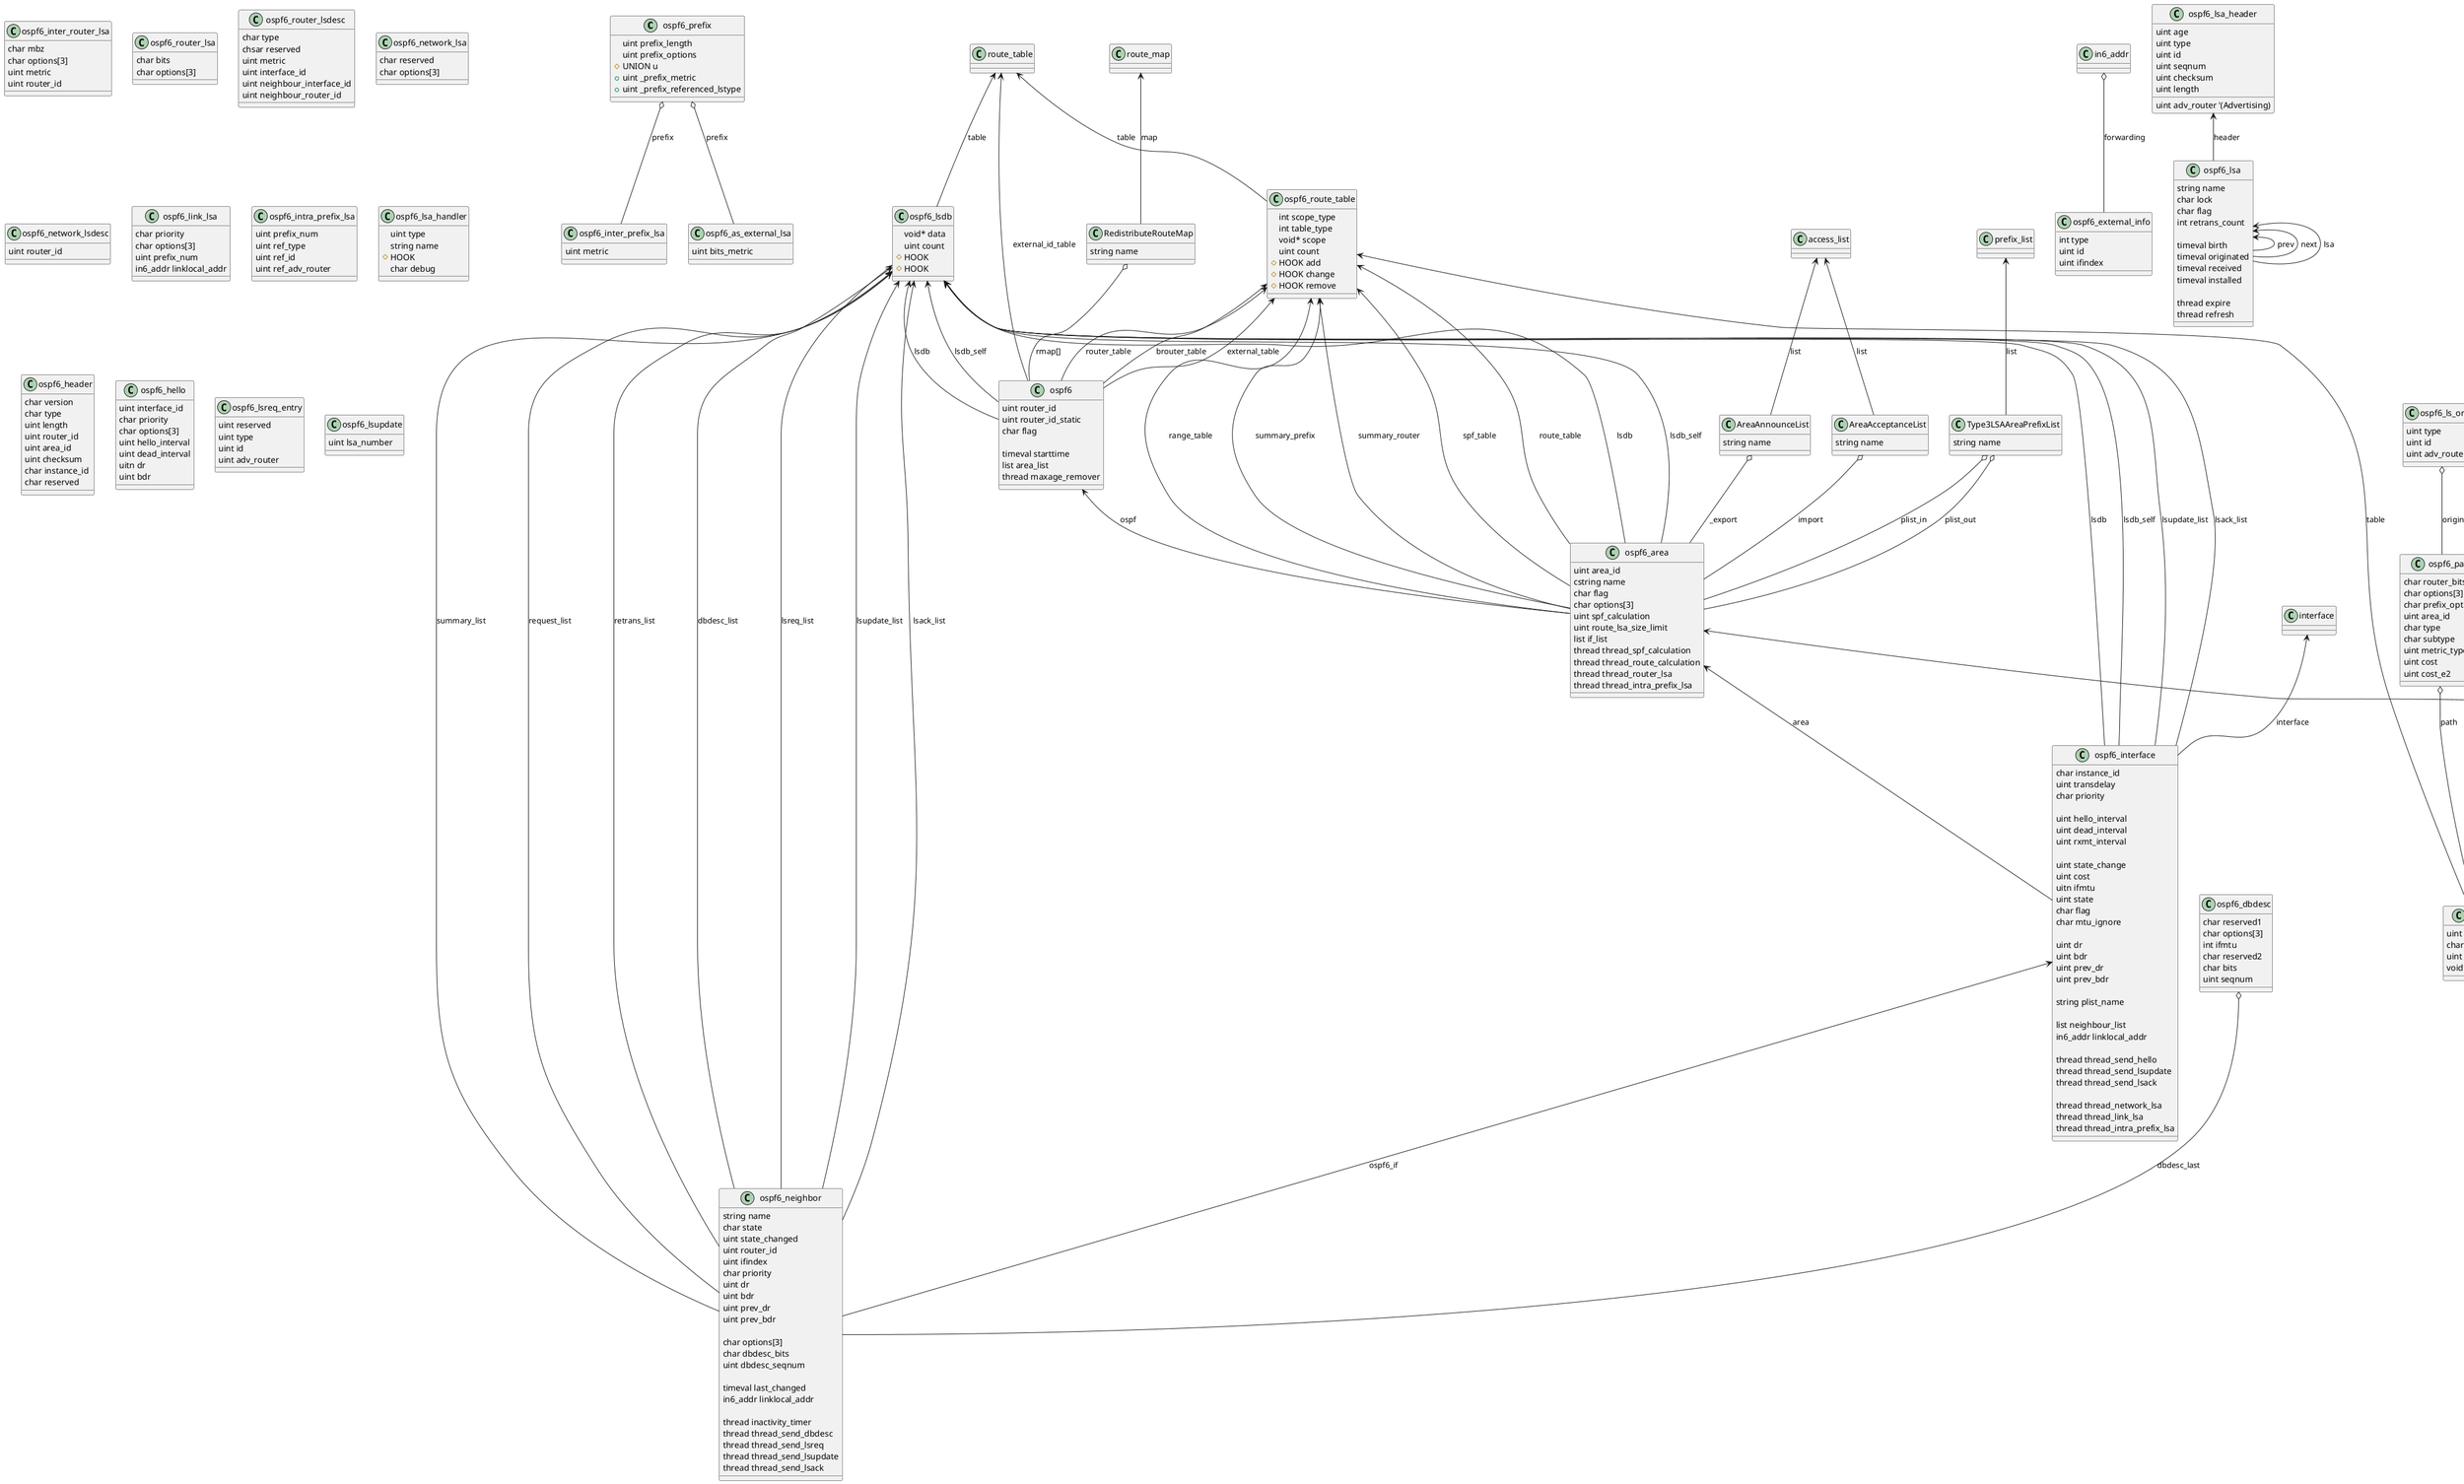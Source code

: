 @startuml

/' 
   ## Note to self
   ## <-- Implies that a pointer is being used 
   ## o-- Imples that no pointer is used

  ## C style class names are real structs out there in the wild	
  ## Java style class names are inline structs 
'/ 



' ### OSPF6_ABR (Area Border Router) ###


ospf6_prefix o-- ospf6_inter_prefix_lsa : prefix


class ospf6_inter_prefix_lsa {
	uint metric
}

class ospf6_inter_router_lsa {
	char mbz 
	char options[3]
	uint metric
	uint router_id
}




' ### OSPF6_AREA ###

ospf6 <-- ospf6_area : ospf

ospf6_route_table <-- ospf6_area : range_table
ospf6_route_table <-- ospf6_area : summary_prefix
ospf6_route_table <-- ospf6_area : summary_router

ospf6_lsdb <-- ospf6_area : lsdb
ospf6_lsdb <-- ospf6_area : lsdb_self

ospf6_route_table <-- ospf6_area : spf_table
ospf6_route_table <-- ospf6_area : route_table

AreaAnnounceList o-- ospf6_area : _export 
AreaAcceptanceList o-- ospf6_area : import 
Type3LSAAreaPrefixList o-- ospf6_area : plist_in
Type3LSAAreaPrefixList o-- ospf6_area : plist_out

access_list <-- AreaAcceptanceList : list
access_list <-- AreaAnnounceList : list
prefix_list <-- Type3LSAAreaPrefixList : list


class ospf6_area {
	uint area_id
	cstring name
	char flag
	char options[3]
	uint spf_calculation
	uint route_lsa_size_limit
	list if_list
	thread thread_spf_calculation
	thread thread_route_calculation
	thread thread_router_lsa
	thread thread_intra_prefix_lsa

}

class AreaAnnounceList {
	string name
}

class AreaAcceptanceList {
	string name
}

class Type3LSAAreaPrefixList {
	string name 
}


' ### OSPF_ASBR_H (Autonomous System Boundary Router) ###

in6_addr o-- ospf6_external_info : forwarding
ospf6_prefix o-- ospf6_as_external_lsa : prefix

class ospf6_external_info {
	int type 
	uint id
	uint ifindex
}

class ospf6_as_external_lsa {
	uint bits_metric 
}


' ### OSPF6_INTERFACE

interface <-- ospf6_interface : interface
ospf6_area <-- ospf6_interface : area

ospf6_lsdb <-- ospf6_interface : lsdb
ospf6_lsdb <-- ospf6_interface : lsdb_self
ospf6_lsdb <-- ospf6_interface : lsupdate_list
ospf6_lsdb <-- ospf6_interface : lsack_list




class ospf6_interface {
	char instance_id
	uint transdelay
	char priority

	uint hello_interval 
	uint dead_interval
	uint rxmt_interval

	uint state_change
	uint cost
	uitn ifmtu
	uint state
	char flag
	char mtu_ignore

	uint dr
	uint bdr
	uint prev_dr
	uint prev_bdr

	string plist_name

	list neighbour_list
	in6_addr linklocal_addr

	thread thread_send_hello
	thread thread_send_lsupdate
	thread thread_send_lsack

	thread thread_network_lsa
	thread thread_link_lsa
	thread thread_intra_prefix_lsa 
}



' ### OSPF6_INTRA ###


class ospf6_router_lsa {
	char bits
	char options[3]
}

class ospf6_router_lsdesc {
	char type
	chsar reserved
	uint metric
	uint interface_id
	uint neighbour_interface_id
	uint neighbour_router_id
}

class ospf6_network_lsa {
	char reserved
	char options[3]
}

class ospf6_network_lsdesc {
	uint router_id
}

class ospf6_link_lsa {
	char priority
	char options[3]
	uint prefix_num
	in6_addr linklocal_addr
}

class ospf6_intra_prefix_lsa {
	uint prefix_num
	uint ref_type
	uint ref_id 
	uint ref_adv_router
}


' ### OSPF6_LSA (Link State Advertisment) ###

ospf6_lsa <-- ospf6_lsa : prev
ospf6_lsa <-- ospf6_lsa : next


ospf6_lsa_header <-- ospf6_lsa : header

class ospf6_lsa_header {
	uint age
	uint type
	uint id
	uint adv_router '(Advertising)
	uint seqnum
	uint checksum
	uint length
}

class ospf6_lsa {
	string name
	char lock
	char flag
	int retrans_count

	timeval birth
	timeval originated 
	timeval received
	timeval installed

	thread expire
	thread refresh
}

class ospf6_lsa_handler {
	uint type
	string name
	#HOOK
	char debug
}


' ### OSPF6_LSDB ###

route_table <-- ospf6_lsdb : table

class ospf6_lsdb {
	void* data
	uint count 
	#HOOK
	#HOOK
}


' ### OSPF_MESSAGE ###

class ospf6_header {
	char version 
	char type 
	uint length
	uint router_id
	uint area_id
	uint checksum
	char instance_id
	char reserved
}

class ospf6_hello {
	uint interface_id
	char priority
	char options[3]
	uint hello_interval
	uint dead_interval 
	uitn dr
	uint bdr
}

class ospf6_dbdesc {
	char reserved1
	char options[3]
	int ifmtu
	char reserved2
	char bits
	uint seqnum
}

class ospf6_lsreq_entry {
	uint reserved
	uint type
	uint id
	uint adv_router
}

class ospf6_lsupdate {
	uint lsa_number
}


' ### OSPF6_NEIGHBOR ###

ospf6_interface <-- ospf6_neighbor : ospf6_if
ospf6_dbdesc o-- ospf6_neighbor : dbdesc_last

ospf6_lsdb <-- ospf6_neighbor : summary_list
ospf6_lsdb <-- ospf6_neighbor : request_list
ospf6_lsdb <-- ospf6_neighbor : retrans_list

ospf6_lsdb <-- ospf6_neighbor : dbdesc_list
ospf6_lsdb <-- ospf6_neighbor : lsreq_list
ospf6_lsdb <-- ospf6_neighbor : lsupdate_list
ospf6_lsdb <-- ospf6_neighbor : lsack_list


class ospf6_neighbor {
	string name
	char state
	uint state_changed
	uint router_id
	uint ifindex
	char priority
	uint dr
	uint bdr
	uint prev_dr
	uint prev_bdr

	char options[3]
	char dbdesc_bits
	uint dbdesc_seqnum

	timeval last_changed
	in6_addr linklocal_addr

	thread inactivity_timer
	thread thread_send_dbdesc
	thread thread_send_lsreq
	thread thread_send_lsupdate
	thread thread_send_lsack
}


' ### OSPF_PROTO ###

class ospf6_prefix {
	uint prefix_length
	uint prefix_options
	#UNION u
	+uint _prefix_metric
	+uint _prefix_referenced_lstype
}

' ### OSPF6_ROUTE ###

ospf6_ls_origin o-- ospf6_path : origin
route_node <-- ospf6_route : rnode
ospf6_route_table <-- ospf6_route : table
ospf6_route <-- ospf6_route : next
ospf6_route <-- ospf6_route : last
prefix o-- ospf6_route : prefix 
ospf6_path o-- ospf6_route : path
ospf6_nexthop o-- ospf6_route : nexthop[]
route_table <-- ospf6_route_table : table


class ospf6_nexthop {
	uint ifindex
	in6_addr address
	timeval installed
	timeval changed
}

class ospf6_ls_origin {
	uint type
	uint id
	uint adv_router
}

class ospf6_path {
	char router_bits;
	char options[3]
	char prefix_options
	uint area_id
	char type
	char subtype
	uint metric_type
	uint cost
	uint cost_e2
}

class ospf6_route {
	uint lock
	char flag
	uint linkstate_id
	void* route_option
}

class ospf6_route_table {
	int scope_type
	int table_type
	void* scope
	uint count
	#HOOK add
	#HOOK change
	#HOOK remove
}


' ### OSPF6_SPF ###

prefix o-- ospf6_vertex : vertex_id

ospf6_area <-- ospf6_vertex : area
ospf6_lsa <-- ospf6_lsa : lsa
ospf6_nexthop <-- ospf6_vertex : nexthop[]
ospf6_vertex <-- ospf6_vertex : parent

class ospf6_vertex {
	uint type
	string name 
	uint cost
	char hops
	char capability
	char options[3]
	list child_list 
}


' ### OSPF6_TOP ###


ospf6_lsdb <-- ospf6 : lsdb
ospf6_lsdb <-- ospf6 : lsdb_self

ospf6_route_table <-- ospf6 : router_table
ospf6_route_table <-- ospf6 : brouter_table

ospf6_route_table <-- ospf6 : external_table
route_table <-- ospf6 : external_id_table

RedistributeRouteMap o-- ospf6 : rmap[]
route_map <-- RedistributeRouteMap : map


class ospf6 {
	uint router_id
	uint router_id_static
	char flag

	timeval starttime
	list area_list
	thread maxage_remover
}

class RedistributeRouteMap {
	string name 
}

@enduml
